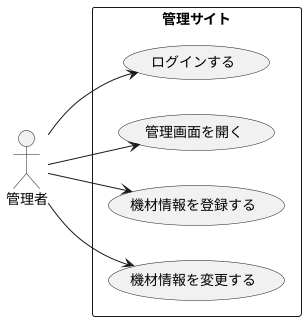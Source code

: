 @startuml Usecase

left to right direction

actor 管理者

rectangle 管理サイト {
    管理者 --> (ログインする)
    管理者 --> (管理画面を開く)
    管理者 --> (機材情報を登録する)
    管理者 --> (機材情報を変更する)
}

@enduml
